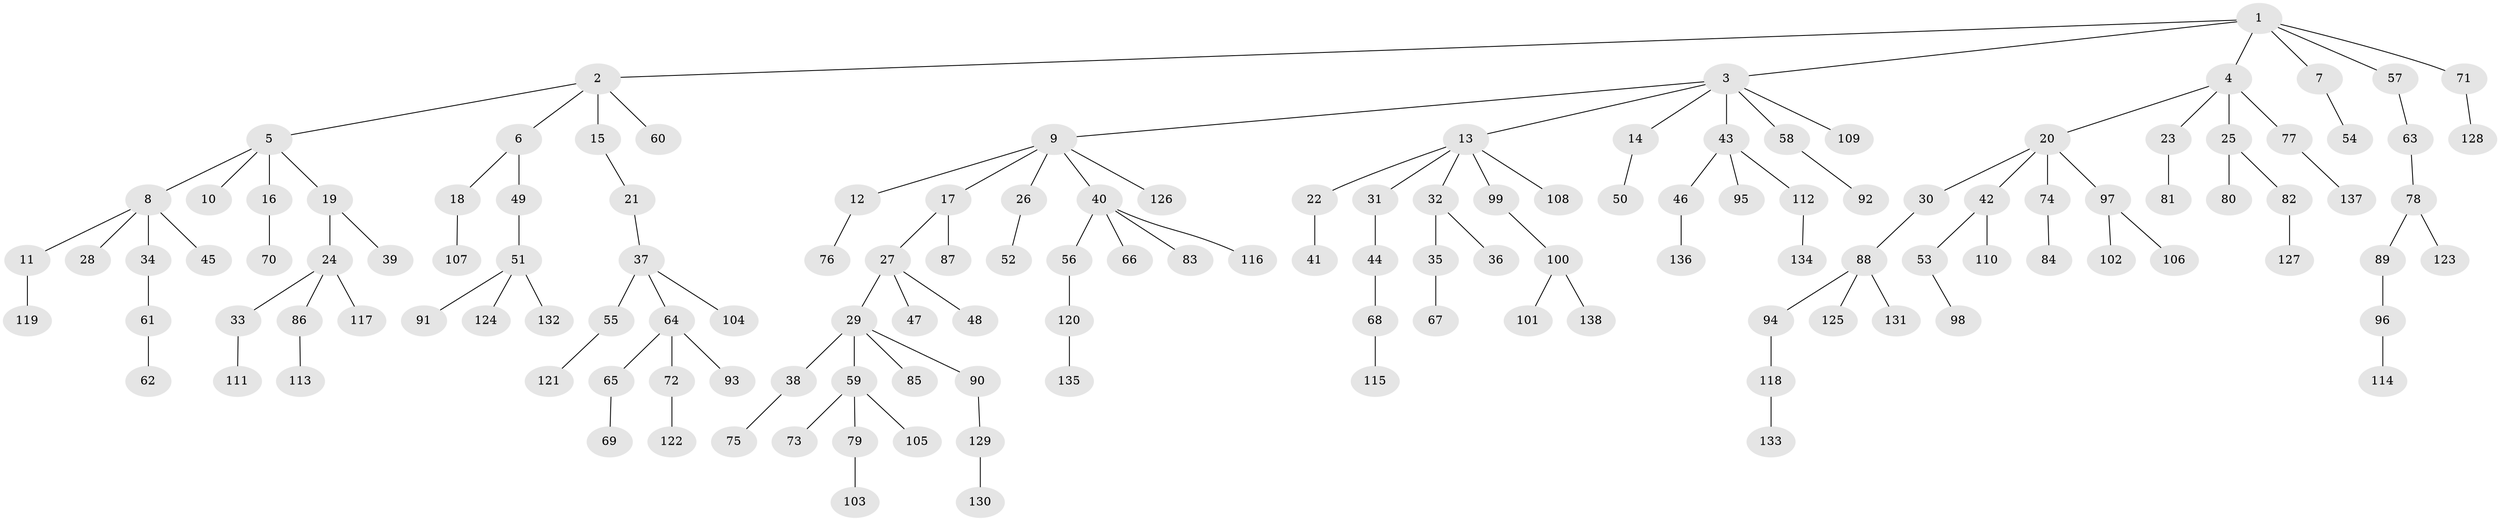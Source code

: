 // Generated by graph-tools (version 1.1) at 2025/11/02/27/25 16:11:26]
// undirected, 138 vertices, 137 edges
graph export_dot {
graph [start="1"]
  node [color=gray90,style=filled];
  1;
  2;
  3;
  4;
  5;
  6;
  7;
  8;
  9;
  10;
  11;
  12;
  13;
  14;
  15;
  16;
  17;
  18;
  19;
  20;
  21;
  22;
  23;
  24;
  25;
  26;
  27;
  28;
  29;
  30;
  31;
  32;
  33;
  34;
  35;
  36;
  37;
  38;
  39;
  40;
  41;
  42;
  43;
  44;
  45;
  46;
  47;
  48;
  49;
  50;
  51;
  52;
  53;
  54;
  55;
  56;
  57;
  58;
  59;
  60;
  61;
  62;
  63;
  64;
  65;
  66;
  67;
  68;
  69;
  70;
  71;
  72;
  73;
  74;
  75;
  76;
  77;
  78;
  79;
  80;
  81;
  82;
  83;
  84;
  85;
  86;
  87;
  88;
  89;
  90;
  91;
  92;
  93;
  94;
  95;
  96;
  97;
  98;
  99;
  100;
  101;
  102;
  103;
  104;
  105;
  106;
  107;
  108;
  109;
  110;
  111;
  112;
  113;
  114;
  115;
  116;
  117;
  118;
  119;
  120;
  121;
  122;
  123;
  124;
  125;
  126;
  127;
  128;
  129;
  130;
  131;
  132;
  133;
  134;
  135;
  136;
  137;
  138;
  1 -- 2;
  1 -- 3;
  1 -- 4;
  1 -- 7;
  1 -- 57;
  1 -- 71;
  2 -- 5;
  2 -- 6;
  2 -- 15;
  2 -- 60;
  3 -- 9;
  3 -- 13;
  3 -- 14;
  3 -- 43;
  3 -- 58;
  3 -- 109;
  4 -- 20;
  4 -- 23;
  4 -- 25;
  4 -- 77;
  5 -- 8;
  5 -- 10;
  5 -- 16;
  5 -- 19;
  6 -- 18;
  6 -- 49;
  7 -- 54;
  8 -- 11;
  8 -- 28;
  8 -- 34;
  8 -- 45;
  9 -- 12;
  9 -- 17;
  9 -- 26;
  9 -- 40;
  9 -- 126;
  11 -- 119;
  12 -- 76;
  13 -- 22;
  13 -- 31;
  13 -- 32;
  13 -- 99;
  13 -- 108;
  14 -- 50;
  15 -- 21;
  16 -- 70;
  17 -- 27;
  17 -- 87;
  18 -- 107;
  19 -- 24;
  19 -- 39;
  20 -- 30;
  20 -- 42;
  20 -- 74;
  20 -- 97;
  21 -- 37;
  22 -- 41;
  23 -- 81;
  24 -- 33;
  24 -- 86;
  24 -- 117;
  25 -- 80;
  25 -- 82;
  26 -- 52;
  27 -- 29;
  27 -- 47;
  27 -- 48;
  29 -- 38;
  29 -- 59;
  29 -- 85;
  29 -- 90;
  30 -- 88;
  31 -- 44;
  32 -- 35;
  32 -- 36;
  33 -- 111;
  34 -- 61;
  35 -- 67;
  37 -- 55;
  37 -- 64;
  37 -- 104;
  38 -- 75;
  40 -- 56;
  40 -- 66;
  40 -- 83;
  40 -- 116;
  42 -- 53;
  42 -- 110;
  43 -- 46;
  43 -- 95;
  43 -- 112;
  44 -- 68;
  46 -- 136;
  49 -- 51;
  51 -- 91;
  51 -- 124;
  51 -- 132;
  53 -- 98;
  55 -- 121;
  56 -- 120;
  57 -- 63;
  58 -- 92;
  59 -- 73;
  59 -- 79;
  59 -- 105;
  61 -- 62;
  63 -- 78;
  64 -- 65;
  64 -- 72;
  64 -- 93;
  65 -- 69;
  68 -- 115;
  71 -- 128;
  72 -- 122;
  74 -- 84;
  77 -- 137;
  78 -- 89;
  78 -- 123;
  79 -- 103;
  82 -- 127;
  86 -- 113;
  88 -- 94;
  88 -- 125;
  88 -- 131;
  89 -- 96;
  90 -- 129;
  94 -- 118;
  96 -- 114;
  97 -- 102;
  97 -- 106;
  99 -- 100;
  100 -- 101;
  100 -- 138;
  112 -- 134;
  118 -- 133;
  120 -- 135;
  129 -- 130;
}

